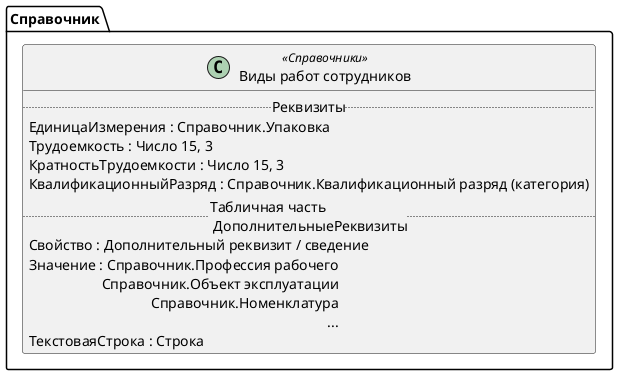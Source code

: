﻿@startuml ВидыРаботСотрудников
'!include templates.wsd
'..\include templates.wsd
class Справочник.ВидыРаботСотрудников as "Виды работ сотрудников" <<Справочники>>
{
..Реквизиты..
ЕдиницаИзмерения : Справочник.Упаковка
Трудоемкость : Число 15, 3
КратностьТрудоемкости : Число 15, 3
КвалификационныйРазряд : Справочник.Квалификационный разряд (категория)
..Табличная часть \n ДополнительныеРеквизиты..
Свойство : Дополнительный реквизит / сведение
Значение : Справочник.Профессия рабочего\rСправочник.Объект эксплуатации\rСправочник.Номенклатура\r...
ТекстоваяСтрока : Строка
}
@enduml

